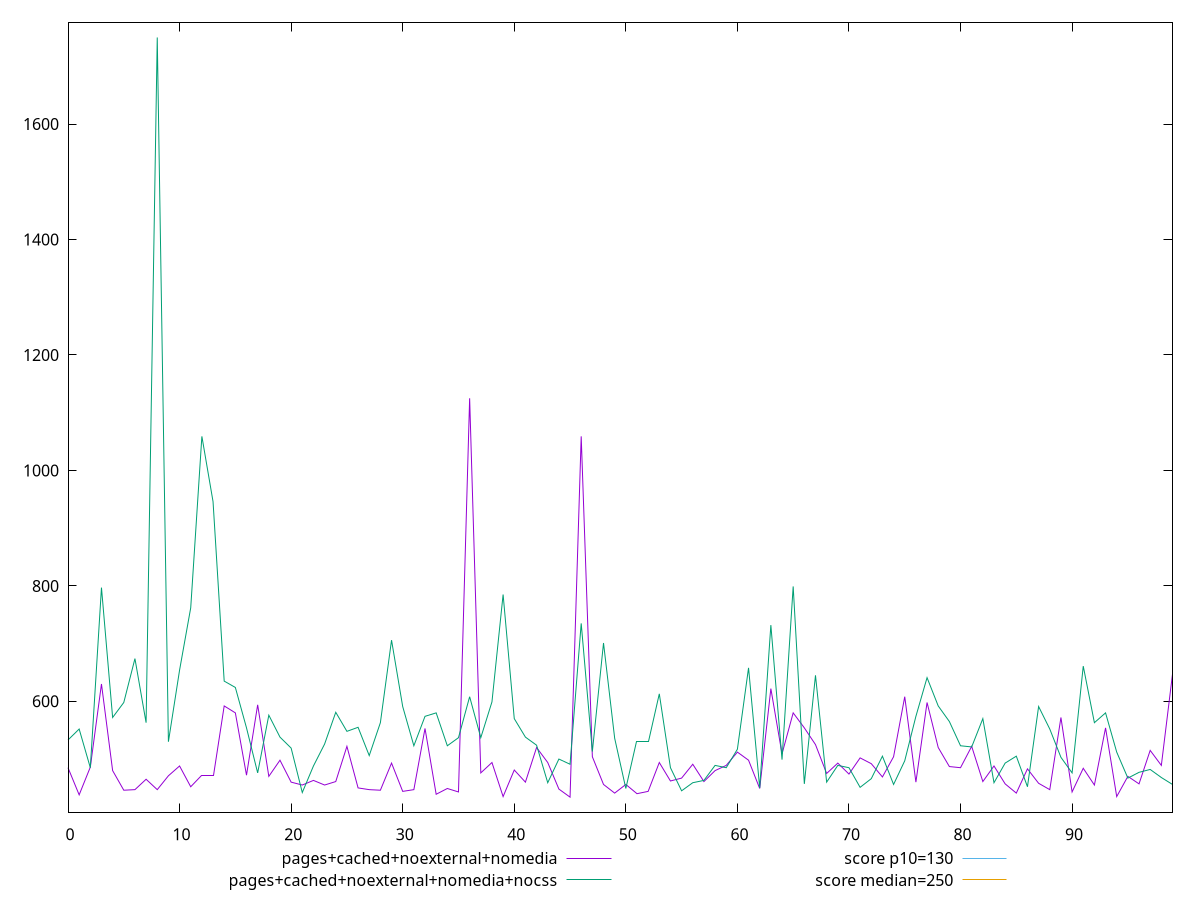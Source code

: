 reset

$pagesCachedNoexternalNomedia <<EOF
0 485
1 438
2 486
3 630
4 480
5 446
6 447
7 465
8 446.99999999999636
9 471
10 487.99999999999636
11 452
12 472
13 472
14 592
15 580
16 472
17 594
18 470
19 498
20 460
21 455
22 463
23 455
24 461
25 522
26 449.99999999999636
27 447
28 445.9999999999982
29 493
30 444
31 447
32 553
33 439
34 449
35 443
36 1125
37 476
38 494
39 435
40 481
41 460
42 520
43 494
44 448.0000000000018
45 434.00000000000364
46 1058.9999999999982
47 504
48 456
49 440.9999999999982
50 455.9999999999982
51 440
52 444
53 494
54 462.00000000000364
55 467
56 491
57 461
58 480
59 489
60 512
61 498
62 449
63 622
64 509
65 580
66 554
67 525
68 475
69 493
70 474
71 502
72 492
73 468.99999999999636
74 504
75 608
76 460
77 598
78 520
79 487
80 485
81 522
82 461
83 488
84 457
85 441
86 483
87 458
88 447
89 572
90 443
91 484
92 455.00000000000364
93 554
94 434.9999999999982
95 470
96 457
97 515
98 489
99 647
EOF

$pagesCachedNoexternalNomediaNocss <<EOF
0 533
1 552
2 485
3 797
4 572
5 598
6 673.9999999999964
7 563
8 1749.9999999999998
9 530
10 653.9999999999982
11 762
12 1059.0000000000018
13 946
14 635.0000000000036
15 624
16 554
17 476
18 576
19 538
20 519
21 442
22 488
23 526
24 581
25 548
26 555
27 506
28 563
29 706
30 591
31 523
32 574
33 580
34 523
35 537
36 608
37 537
38 599
39 785
40 570
41 538
42 524
43 459
44 500
45 491
46 735
47 513
48 701
49 536
50 449
51 531
52 531
53 613
54 485
55 445
56 459
57 463
58 489
59 485
60 517
61 658
62 450
63 732
64 499
65 799
66 457
67 645
68 460.0000000000018
69 488.99999999999636
70 485
71 451
72 466
73 505
74 456
75 496.99999999999636
76 574
77 641
78 592
79 565
80 523
81 521
82 570
83 459
84 493
85 505
86 452
87 591
88 552
89 503
90 475.99999999999636
91 661
92 563
93 580
94 512
95 467
96 477
97 482
98 468
99 456.00000000000364
EOF

set key outside below
set xrange [0:99]
set yrange [407.6800000000037:1776.3199999999997]
set trange [407.6800000000037:1776.3199999999997]
set terminal svg size 640, 520 enhanced background rgb 'white'
set output "reprap/max-potential-fid/comparison/line/3_vs_4.svg"

plot $pagesCachedNoexternalNomedia title "pages+cached+noexternal+nomedia" with line, \
     $pagesCachedNoexternalNomediaNocss title "pages+cached+noexternal+nomedia+nocss" with line, \
     130 title "score p10=130", \
     250 title "score median=250"

reset
